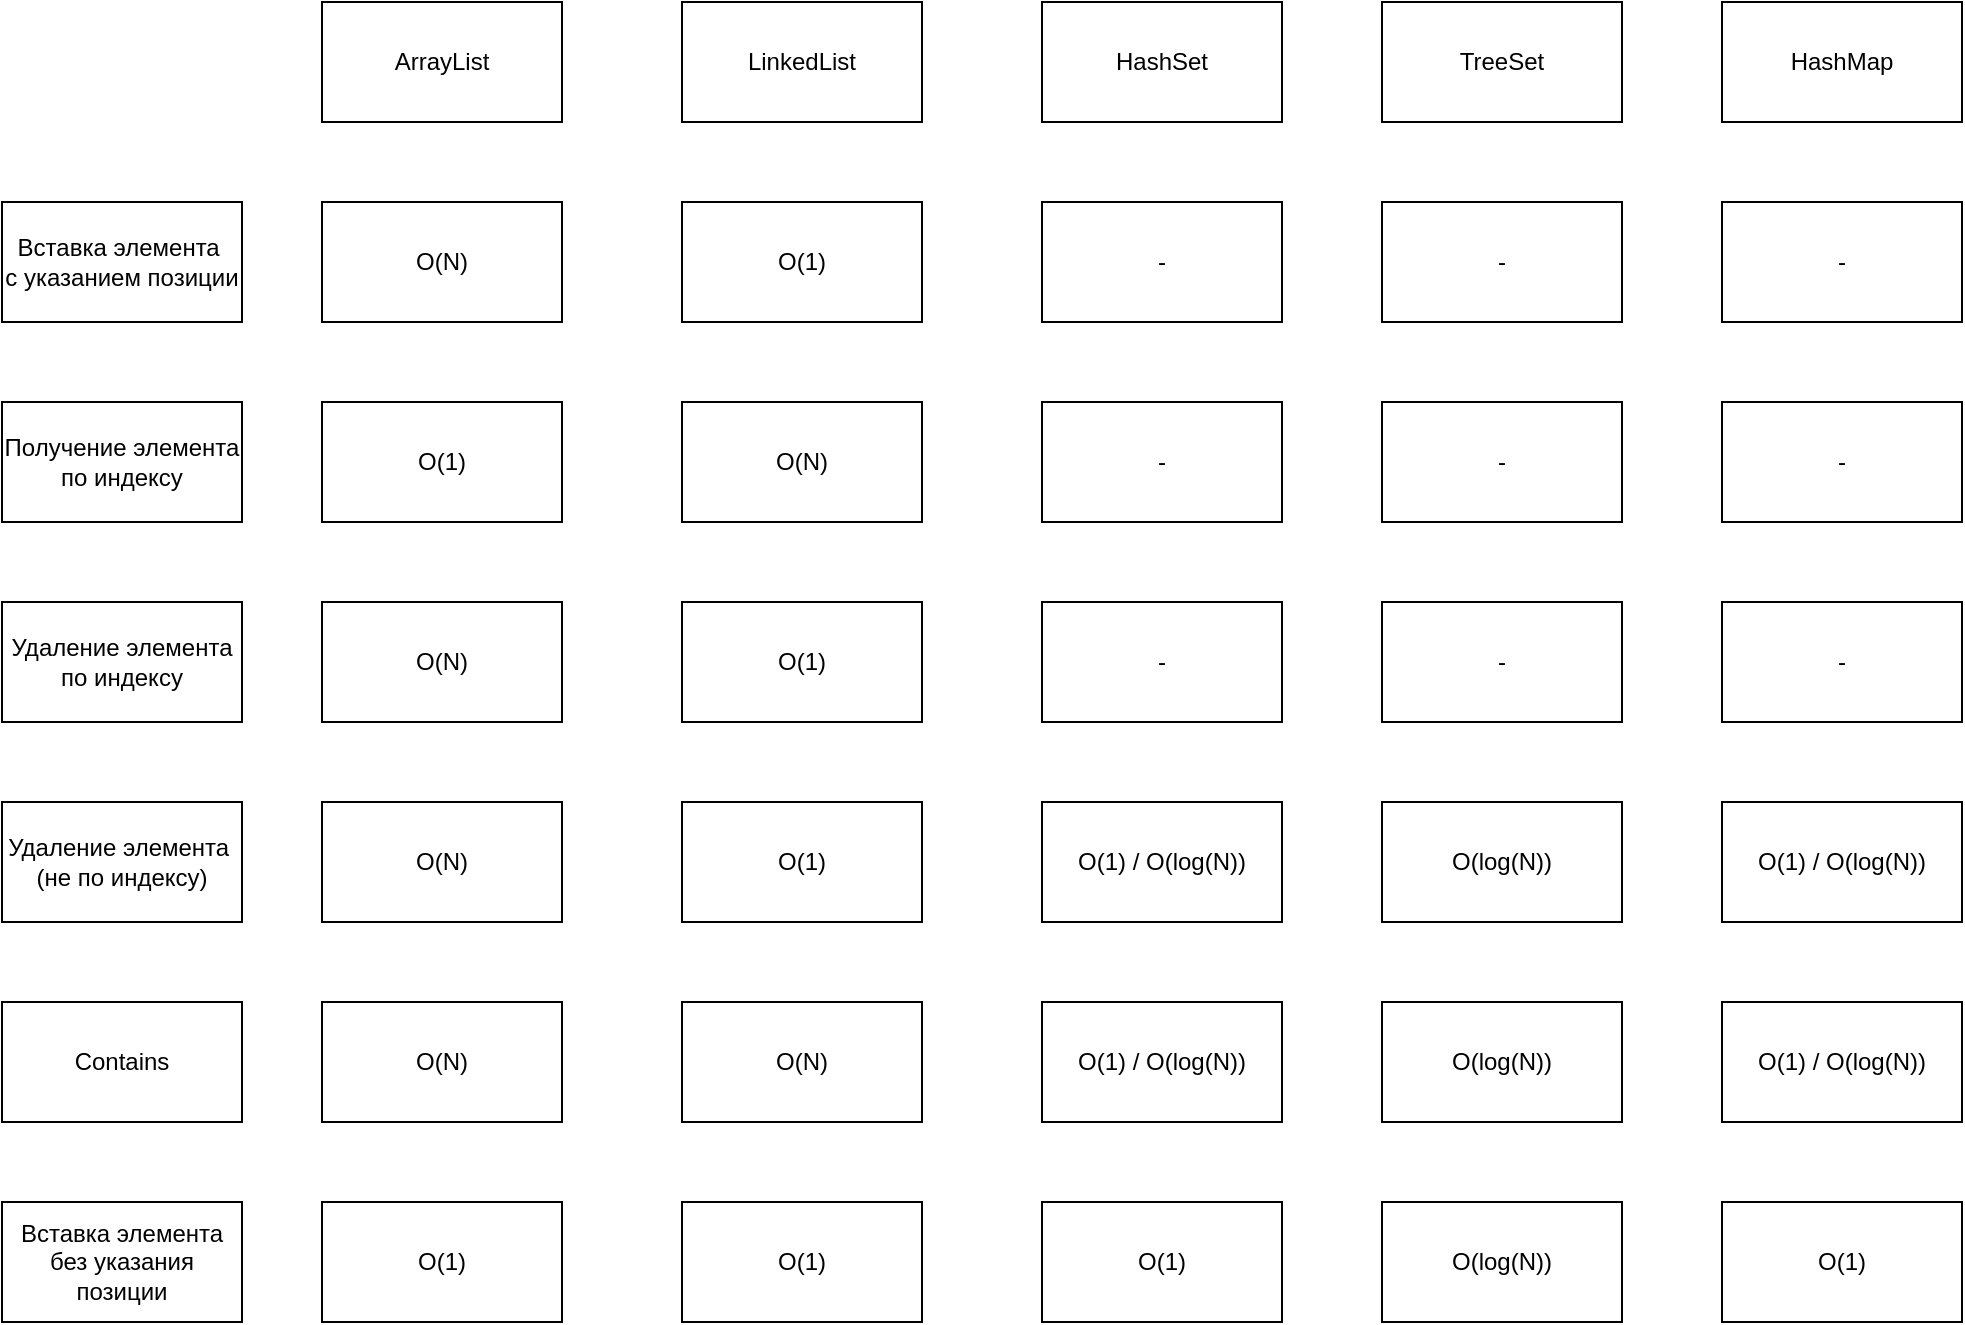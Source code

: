 <mxfile version="20.8.5" type="github">
  <diagram id="UxFpYuPWefZoFwc76OD0" name="Страница 1">
    <mxGraphModel dx="1096" dy="713" grid="1" gridSize="10" guides="1" tooltips="1" connect="1" arrows="1" fold="1" page="1" pageScale="1" pageWidth="827" pageHeight="1169" math="0" shadow="0">
      <root>
        <mxCell id="0" />
        <mxCell id="1" parent="0" />
        <mxCell id="ep7bjDgZgQVrMPLjpOlv-1" value="O(N)" style="rounded=0;whiteSpace=wrap;html=1;" vertex="1" parent="1">
          <mxGeometry x="200" y="100" width="120" height="60" as="geometry" />
        </mxCell>
        <mxCell id="ep7bjDgZgQVrMPLjpOlv-2" value="O(1)" style="rounded=0;whiteSpace=wrap;html=1;" vertex="1" parent="1">
          <mxGeometry x="380" y="100" width="120" height="60" as="geometry" />
        </mxCell>
        <mxCell id="ep7bjDgZgQVrMPLjpOlv-3" value="-" style="rounded=0;whiteSpace=wrap;html=1;" vertex="1" parent="1">
          <mxGeometry x="900" y="100" width="120" height="60" as="geometry" />
        </mxCell>
        <mxCell id="ep7bjDgZgQVrMPLjpOlv-4" value="-" style="rounded=0;whiteSpace=wrap;html=1;" vertex="1" parent="1">
          <mxGeometry x="730" y="100" width="120" height="60" as="geometry" />
        </mxCell>
        <mxCell id="ep7bjDgZgQVrMPLjpOlv-5" value="-" style="rounded=0;whiteSpace=wrap;html=1;" vertex="1" parent="1">
          <mxGeometry x="560" y="100" width="120" height="60" as="geometry" />
        </mxCell>
        <mxCell id="ep7bjDgZgQVrMPLjpOlv-7" value="O(1)" style="rounded=0;whiteSpace=wrap;html=1;" vertex="1" parent="1">
          <mxGeometry x="200" y="200" width="120" height="60" as="geometry" />
        </mxCell>
        <mxCell id="ep7bjDgZgQVrMPLjpOlv-8" value="O(N)" style="rounded=0;whiteSpace=wrap;html=1;" vertex="1" parent="1">
          <mxGeometry x="380" y="200" width="120" height="60" as="geometry" />
        </mxCell>
        <mxCell id="ep7bjDgZgQVrMPLjpOlv-9" value="-" style="rounded=0;whiteSpace=wrap;html=1;" vertex="1" parent="1">
          <mxGeometry x="900" y="200" width="120" height="60" as="geometry" />
        </mxCell>
        <mxCell id="ep7bjDgZgQVrMPLjpOlv-10" value="-" style="rounded=0;whiteSpace=wrap;html=1;" vertex="1" parent="1">
          <mxGeometry x="730" y="200" width="120" height="60" as="geometry" />
        </mxCell>
        <mxCell id="ep7bjDgZgQVrMPLjpOlv-11" value="-" style="rounded=0;whiteSpace=wrap;html=1;" vertex="1" parent="1">
          <mxGeometry x="560" y="200" width="120" height="60" as="geometry" />
        </mxCell>
        <mxCell id="ep7bjDgZgQVrMPLjpOlv-12" value="O(N)" style="rounded=0;whiteSpace=wrap;html=1;" vertex="1" parent="1">
          <mxGeometry x="200" y="300" width="120" height="60" as="geometry" />
        </mxCell>
        <mxCell id="ep7bjDgZgQVrMPLjpOlv-13" value="O(1)" style="rounded=0;whiteSpace=wrap;html=1;" vertex="1" parent="1">
          <mxGeometry x="380" y="300" width="120" height="60" as="geometry" />
        </mxCell>
        <mxCell id="ep7bjDgZgQVrMPLjpOlv-14" value="-" style="rounded=0;whiteSpace=wrap;html=1;" vertex="1" parent="1">
          <mxGeometry x="900" y="300" width="120" height="60" as="geometry" />
        </mxCell>
        <mxCell id="ep7bjDgZgQVrMPLjpOlv-15" value="-" style="rounded=0;whiteSpace=wrap;html=1;" vertex="1" parent="1">
          <mxGeometry x="730" y="300" width="120" height="60" as="geometry" />
        </mxCell>
        <mxCell id="ep7bjDgZgQVrMPLjpOlv-16" value="-" style="rounded=0;whiteSpace=wrap;html=1;" vertex="1" parent="1">
          <mxGeometry x="560" y="300" width="120" height="60" as="geometry" />
        </mxCell>
        <mxCell id="ep7bjDgZgQVrMPLjpOlv-17" value="O(N)" style="rounded=0;whiteSpace=wrap;html=1;" vertex="1" parent="1">
          <mxGeometry x="200" y="400" width="120" height="60" as="geometry" />
        </mxCell>
        <mxCell id="ep7bjDgZgQVrMPLjpOlv-18" value="O(1)" style="rounded=0;whiteSpace=wrap;html=1;" vertex="1" parent="1">
          <mxGeometry x="380" y="400" width="120" height="60" as="geometry" />
        </mxCell>
        <mxCell id="ep7bjDgZgQVrMPLjpOlv-19" value="O(1) / O(log(N))" style="rounded=0;whiteSpace=wrap;html=1;" vertex="1" parent="1">
          <mxGeometry x="900" y="400" width="120" height="60" as="geometry" />
        </mxCell>
        <mxCell id="ep7bjDgZgQVrMPLjpOlv-20" value="O(log(N))" style="rounded=0;whiteSpace=wrap;html=1;" vertex="1" parent="1">
          <mxGeometry x="730" y="400" width="120" height="60" as="geometry" />
        </mxCell>
        <mxCell id="ep7bjDgZgQVrMPLjpOlv-21" value="O(1) / O(log(N))" style="rounded=0;whiteSpace=wrap;html=1;" vertex="1" parent="1">
          <mxGeometry x="560" y="400" width="120" height="60" as="geometry" />
        </mxCell>
        <mxCell id="ep7bjDgZgQVrMPLjpOlv-22" value="O(N)" style="rounded=0;whiteSpace=wrap;html=1;" vertex="1" parent="1">
          <mxGeometry x="200" y="500" width="120" height="60" as="geometry" />
        </mxCell>
        <mxCell id="ep7bjDgZgQVrMPLjpOlv-23" value="O(N)" style="rounded=0;whiteSpace=wrap;html=1;" vertex="1" parent="1">
          <mxGeometry x="380" y="500" width="120" height="60" as="geometry" />
        </mxCell>
        <mxCell id="ep7bjDgZgQVrMPLjpOlv-24" value="O(1) / O(log(N))" style="rounded=0;whiteSpace=wrap;html=1;" vertex="1" parent="1">
          <mxGeometry x="900" y="500" width="120" height="60" as="geometry" />
        </mxCell>
        <mxCell id="ep7bjDgZgQVrMPLjpOlv-25" value="O(log(N))" style="rounded=0;whiteSpace=wrap;html=1;" vertex="1" parent="1">
          <mxGeometry x="730" y="500" width="120" height="60" as="geometry" />
        </mxCell>
        <mxCell id="ep7bjDgZgQVrMPLjpOlv-26" value="O(1) / O(log(N))" style="rounded=0;whiteSpace=wrap;html=1;" vertex="1" parent="1">
          <mxGeometry x="560" y="500" width="120" height="60" as="geometry" />
        </mxCell>
        <mxCell id="ep7bjDgZgQVrMPLjpOlv-27" value="O(1)" style="rounded=0;whiteSpace=wrap;html=1;" vertex="1" parent="1">
          <mxGeometry x="200" y="600" width="120" height="60" as="geometry" />
        </mxCell>
        <mxCell id="ep7bjDgZgQVrMPLjpOlv-28" value="O(1)" style="rounded=0;whiteSpace=wrap;html=1;" vertex="1" parent="1">
          <mxGeometry x="380" y="600" width="120" height="60" as="geometry" />
        </mxCell>
        <mxCell id="ep7bjDgZgQVrMPLjpOlv-29" value="O(1)" style="rounded=0;whiteSpace=wrap;html=1;" vertex="1" parent="1">
          <mxGeometry x="900" y="600" width="120" height="60" as="geometry" />
        </mxCell>
        <mxCell id="ep7bjDgZgQVrMPLjpOlv-30" value="O(log(N))" style="rounded=0;whiteSpace=wrap;html=1;" vertex="1" parent="1">
          <mxGeometry x="730" y="600" width="120" height="60" as="geometry" />
        </mxCell>
        <mxCell id="ep7bjDgZgQVrMPLjpOlv-31" value="O(1)" style="rounded=0;whiteSpace=wrap;html=1;" vertex="1" parent="1">
          <mxGeometry x="560" y="600" width="120" height="60" as="geometry" />
        </mxCell>
        <mxCell id="ep7bjDgZgQVrMPLjpOlv-32" value="Вставка элемента&amp;nbsp;&lt;br&gt;с указанием позиции" style="rounded=0;whiteSpace=wrap;html=1;" vertex="1" parent="1">
          <mxGeometry x="40" y="100" width="120" height="60" as="geometry" />
        </mxCell>
        <mxCell id="ep7bjDgZgQVrMPLjpOlv-33" value="Получение элемента&lt;br&gt;по индексу" style="rounded=0;whiteSpace=wrap;html=1;" vertex="1" parent="1">
          <mxGeometry x="40" y="200" width="120" height="60" as="geometry" />
        </mxCell>
        <mxCell id="ep7bjDgZgQVrMPLjpOlv-34" value="Удаление элемента по индексу" style="rounded=0;whiteSpace=wrap;html=1;" vertex="1" parent="1">
          <mxGeometry x="40" y="300" width="120" height="60" as="geometry" />
        </mxCell>
        <mxCell id="ep7bjDgZgQVrMPLjpOlv-35" value="Удаление элемента&amp;nbsp;&lt;br&gt;(не по индексу)" style="rounded=0;whiteSpace=wrap;html=1;" vertex="1" parent="1">
          <mxGeometry x="40" y="400" width="120" height="60" as="geometry" />
        </mxCell>
        <mxCell id="ep7bjDgZgQVrMPLjpOlv-36" value="Contains" style="rounded=0;whiteSpace=wrap;html=1;" vertex="1" parent="1">
          <mxGeometry x="40" y="500" width="120" height="60" as="geometry" />
        </mxCell>
        <mxCell id="ep7bjDgZgQVrMPLjpOlv-37" value="Вставка элемента без указания позиции" style="rounded=0;whiteSpace=wrap;html=1;" vertex="1" parent="1">
          <mxGeometry x="40" y="600" width="120" height="60" as="geometry" />
        </mxCell>
        <mxCell id="ep7bjDgZgQVrMPLjpOlv-38" value="ArrayList" style="rounded=0;whiteSpace=wrap;html=1;" vertex="1" parent="1">
          <mxGeometry x="200" width="120" height="60" as="geometry" />
        </mxCell>
        <mxCell id="ep7bjDgZgQVrMPLjpOlv-39" value="LinkedList" style="rounded=0;whiteSpace=wrap;html=1;" vertex="1" parent="1">
          <mxGeometry x="380" width="120" height="60" as="geometry" />
        </mxCell>
        <mxCell id="ep7bjDgZgQVrMPLjpOlv-40" value="HashMap" style="rounded=0;whiteSpace=wrap;html=1;" vertex="1" parent="1">
          <mxGeometry x="900" width="120" height="60" as="geometry" />
        </mxCell>
        <mxCell id="ep7bjDgZgQVrMPLjpOlv-41" value="TreeSet" style="rounded=0;whiteSpace=wrap;html=1;" vertex="1" parent="1">
          <mxGeometry x="730" width="120" height="60" as="geometry" />
        </mxCell>
        <mxCell id="ep7bjDgZgQVrMPLjpOlv-42" value="HashSet" style="rounded=0;whiteSpace=wrap;html=1;" vertex="1" parent="1">
          <mxGeometry x="560" width="120" height="60" as="geometry" />
        </mxCell>
      </root>
    </mxGraphModel>
  </diagram>
</mxfile>
